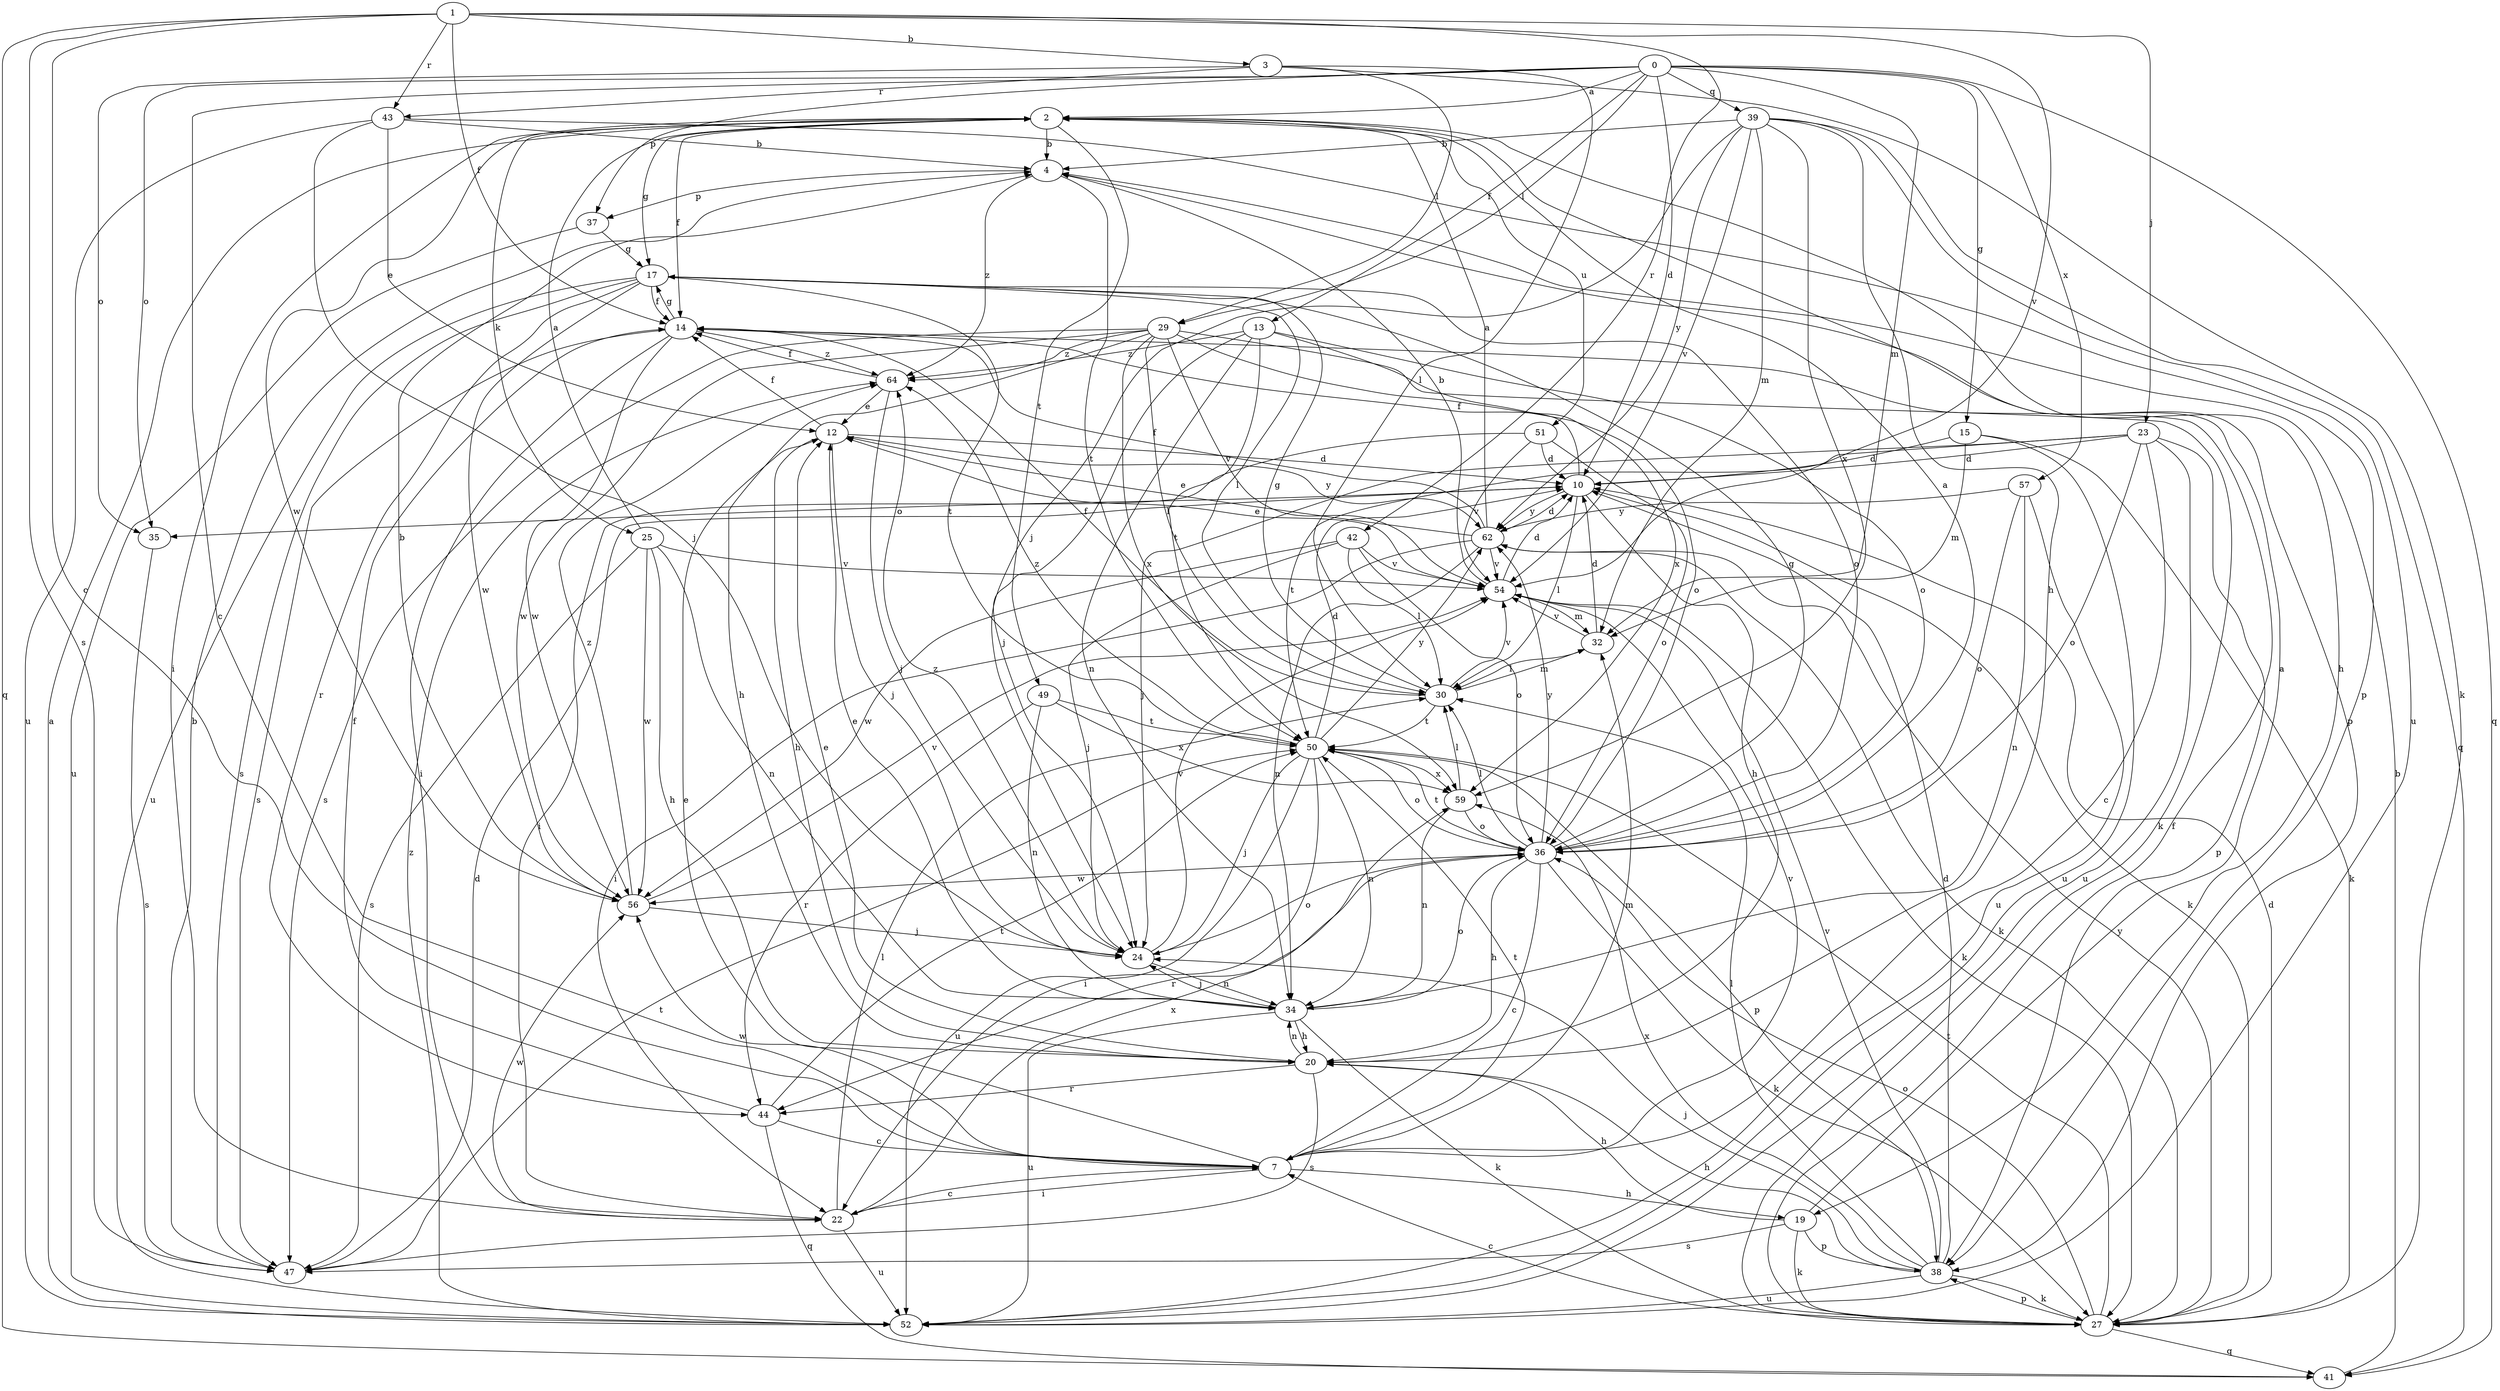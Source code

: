 strict digraph  {
0;
1;
2;
3;
4;
7;
10;
12;
13;
14;
15;
17;
19;
20;
22;
23;
24;
25;
27;
29;
30;
32;
34;
35;
36;
37;
38;
39;
41;
42;
43;
44;
47;
49;
50;
51;
52;
54;
56;
57;
59;
62;
64;
0 -> 2  [label=a];
0 -> 7  [label=c];
0 -> 10  [label=d];
0 -> 13  [label=f];
0 -> 15  [label=g];
0 -> 29  [label=l];
0 -> 32  [label=m];
0 -> 35  [label=o];
0 -> 37  [label=p];
0 -> 39  [label=q];
0 -> 41  [label=q];
0 -> 57  [label=x];
1 -> 3  [label=b];
1 -> 7  [label=c];
1 -> 14  [label=f];
1 -> 23  [label=j];
1 -> 41  [label=q];
1 -> 42  [label=r];
1 -> 43  [label=r];
1 -> 47  [label=s];
1 -> 54  [label=v];
2 -> 4  [label=b];
2 -> 14  [label=f];
2 -> 17  [label=g];
2 -> 19  [label=h];
2 -> 22  [label=i];
2 -> 25  [label=k];
2 -> 49  [label=t];
2 -> 51  [label=u];
2 -> 56  [label=w];
3 -> 27  [label=k];
3 -> 29  [label=l];
3 -> 30  [label=l];
3 -> 35  [label=o];
3 -> 43  [label=r];
4 -> 37  [label=p];
4 -> 38  [label=p];
4 -> 50  [label=t];
4 -> 64  [label=z];
7 -> 12  [label=e];
7 -> 19  [label=h];
7 -> 22  [label=i];
7 -> 32  [label=m];
7 -> 50  [label=t];
7 -> 54  [label=v];
7 -> 56  [label=w];
10 -> 14  [label=f];
10 -> 20  [label=h];
10 -> 27  [label=k];
10 -> 30  [label=l];
10 -> 35  [label=o];
10 -> 62  [label=y];
12 -> 10  [label=d];
12 -> 14  [label=f];
12 -> 20  [label=h];
12 -> 24  [label=j];
12 -> 62  [label=y];
13 -> 24  [label=j];
13 -> 34  [label=n];
13 -> 36  [label=o];
13 -> 50  [label=t];
13 -> 59  [label=x];
13 -> 64  [label=z];
14 -> 17  [label=g];
14 -> 22  [label=i];
14 -> 47  [label=s];
14 -> 56  [label=w];
14 -> 64  [label=z];
15 -> 10  [label=d];
15 -> 27  [label=k];
15 -> 32  [label=m];
15 -> 52  [label=u];
17 -> 14  [label=f];
17 -> 30  [label=l];
17 -> 36  [label=o];
17 -> 44  [label=r];
17 -> 47  [label=s];
17 -> 50  [label=t];
17 -> 52  [label=u];
17 -> 56  [label=w];
19 -> 2  [label=a];
19 -> 20  [label=h];
19 -> 27  [label=k];
19 -> 38  [label=p];
19 -> 47  [label=s];
20 -> 12  [label=e];
20 -> 34  [label=n];
20 -> 44  [label=r];
20 -> 47  [label=s];
22 -> 7  [label=c];
22 -> 30  [label=l];
22 -> 52  [label=u];
22 -> 56  [label=w];
22 -> 59  [label=x];
23 -> 7  [label=c];
23 -> 10  [label=d];
23 -> 24  [label=j];
23 -> 36  [label=o];
23 -> 38  [label=p];
23 -> 50  [label=t];
23 -> 52  [label=u];
24 -> 34  [label=n];
24 -> 36  [label=o];
24 -> 54  [label=v];
24 -> 64  [label=z];
25 -> 2  [label=a];
25 -> 20  [label=h];
25 -> 34  [label=n];
25 -> 47  [label=s];
25 -> 54  [label=v];
25 -> 56  [label=w];
27 -> 7  [label=c];
27 -> 10  [label=d];
27 -> 14  [label=f];
27 -> 36  [label=o];
27 -> 38  [label=p];
27 -> 41  [label=q];
27 -> 50  [label=t];
27 -> 62  [label=y];
29 -> 20  [label=h];
29 -> 27  [label=k];
29 -> 30  [label=l];
29 -> 36  [label=o];
29 -> 47  [label=s];
29 -> 54  [label=v];
29 -> 56  [label=w];
29 -> 59  [label=x];
29 -> 64  [label=z];
30 -> 14  [label=f];
30 -> 17  [label=g];
30 -> 32  [label=m];
30 -> 50  [label=t];
30 -> 54  [label=v];
32 -> 10  [label=d];
32 -> 30  [label=l];
32 -> 54  [label=v];
34 -> 12  [label=e];
34 -> 20  [label=h];
34 -> 24  [label=j];
34 -> 27  [label=k];
34 -> 36  [label=o];
34 -> 52  [label=u];
35 -> 47  [label=s];
36 -> 2  [label=a];
36 -> 7  [label=c];
36 -> 17  [label=g];
36 -> 20  [label=h];
36 -> 27  [label=k];
36 -> 30  [label=l];
36 -> 44  [label=r];
36 -> 50  [label=t];
36 -> 56  [label=w];
36 -> 62  [label=y];
37 -> 17  [label=g];
37 -> 52  [label=u];
38 -> 10  [label=d];
38 -> 20  [label=h];
38 -> 24  [label=j];
38 -> 27  [label=k];
38 -> 30  [label=l];
38 -> 52  [label=u];
38 -> 54  [label=v];
38 -> 59  [label=x];
39 -> 4  [label=b];
39 -> 20  [label=h];
39 -> 24  [label=j];
39 -> 32  [label=m];
39 -> 41  [label=q];
39 -> 52  [label=u];
39 -> 54  [label=v];
39 -> 59  [label=x];
39 -> 62  [label=y];
41 -> 4  [label=b];
42 -> 24  [label=j];
42 -> 30  [label=l];
42 -> 36  [label=o];
42 -> 54  [label=v];
42 -> 56  [label=w];
43 -> 4  [label=b];
43 -> 12  [label=e];
43 -> 24  [label=j];
43 -> 38  [label=p];
43 -> 52  [label=u];
44 -> 7  [label=c];
44 -> 14  [label=f];
44 -> 41  [label=q];
44 -> 50  [label=t];
47 -> 4  [label=b];
47 -> 10  [label=d];
47 -> 50  [label=t];
49 -> 34  [label=n];
49 -> 44  [label=r];
49 -> 50  [label=t];
49 -> 59  [label=x];
50 -> 10  [label=d];
50 -> 22  [label=i];
50 -> 24  [label=j];
50 -> 34  [label=n];
50 -> 36  [label=o];
50 -> 38  [label=p];
50 -> 52  [label=u];
50 -> 59  [label=x];
50 -> 62  [label=y];
50 -> 64  [label=z];
51 -> 10  [label=d];
51 -> 22  [label=i];
51 -> 36  [label=o];
51 -> 54  [label=v];
52 -> 2  [label=a];
52 -> 64  [label=z];
54 -> 4  [label=b];
54 -> 10  [label=d];
54 -> 12  [label=e];
54 -> 27  [label=k];
54 -> 32  [label=m];
56 -> 4  [label=b];
56 -> 24  [label=j];
56 -> 54  [label=v];
56 -> 64  [label=z];
57 -> 34  [label=n];
57 -> 36  [label=o];
57 -> 52  [label=u];
57 -> 62  [label=y];
59 -> 30  [label=l];
59 -> 34  [label=n];
59 -> 36  [label=o];
62 -> 2  [label=a];
62 -> 10  [label=d];
62 -> 12  [label=e];
62 -> 14  [label=f];
62 -> 22  [label=i];
62 -> 27  [label=k];
62 -> 34  [label=n];
62 -> 54  [label=v];
64 -> 12  [label=e];
64 -> 14  [label=f];
64 -> 24  [label=j];
}
